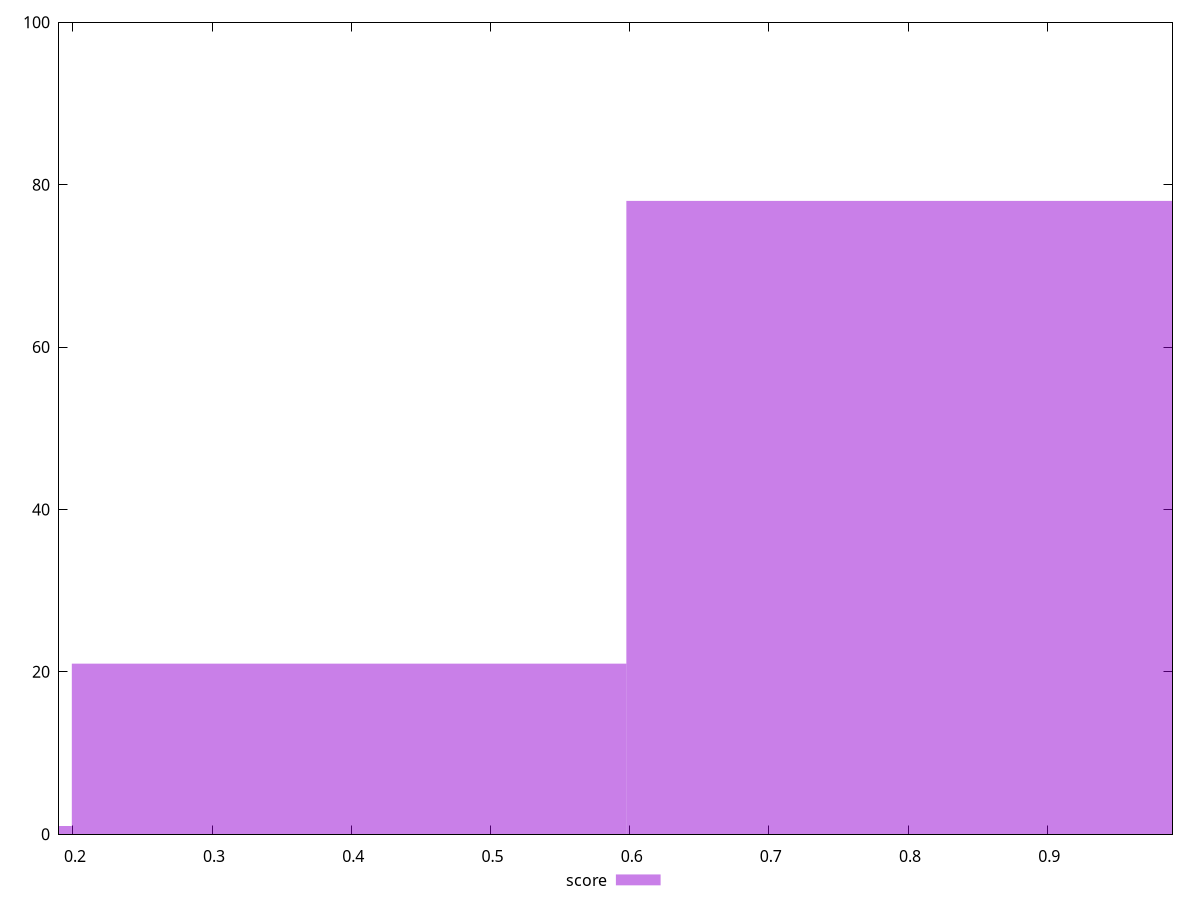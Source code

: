 reset

$score <<EOF
0.7968219351884217 78
0.39841096759421085 21
0 1
EOF

set key outside below
set boxwidth 0.39841096759421085
set xrange [0.19:0.99]
set yrange [0:100]
set trange [0:100]
set style fill transparent solid 0.5 noborder
set terminal svg size 640, 490 enhanced background rgb 'white'
set output "report_00013_2021-02-09T12-04-24.940Z/mainthread-work-breakdown/samples/pages+cached+noadtech+nomedia/score/histogram.svg"

plot $score title "score" with boxes

reset
